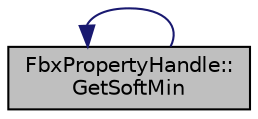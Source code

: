 digraph "FbxPropertyHandle::GetSoftMin"
{
  edge [fontname="Helvetica",fontsize="10",labelfontname="Helvetica",labelfontsize="10"];
  node [fontname="Helvetica",fontsize="10",shape=record];
  rankdir="LR";
  Node104 [label="FbxPropertyHandle::\lGetSoftMin",height=0.2,width=0.4,color="black", fillcolor="grey75", style="filled", fontcolor="black"];
  Node104 -> Node104 [dir="back",color="midnightblue",fontsize="10",style="solid",fontname="Helvetica"];
}

